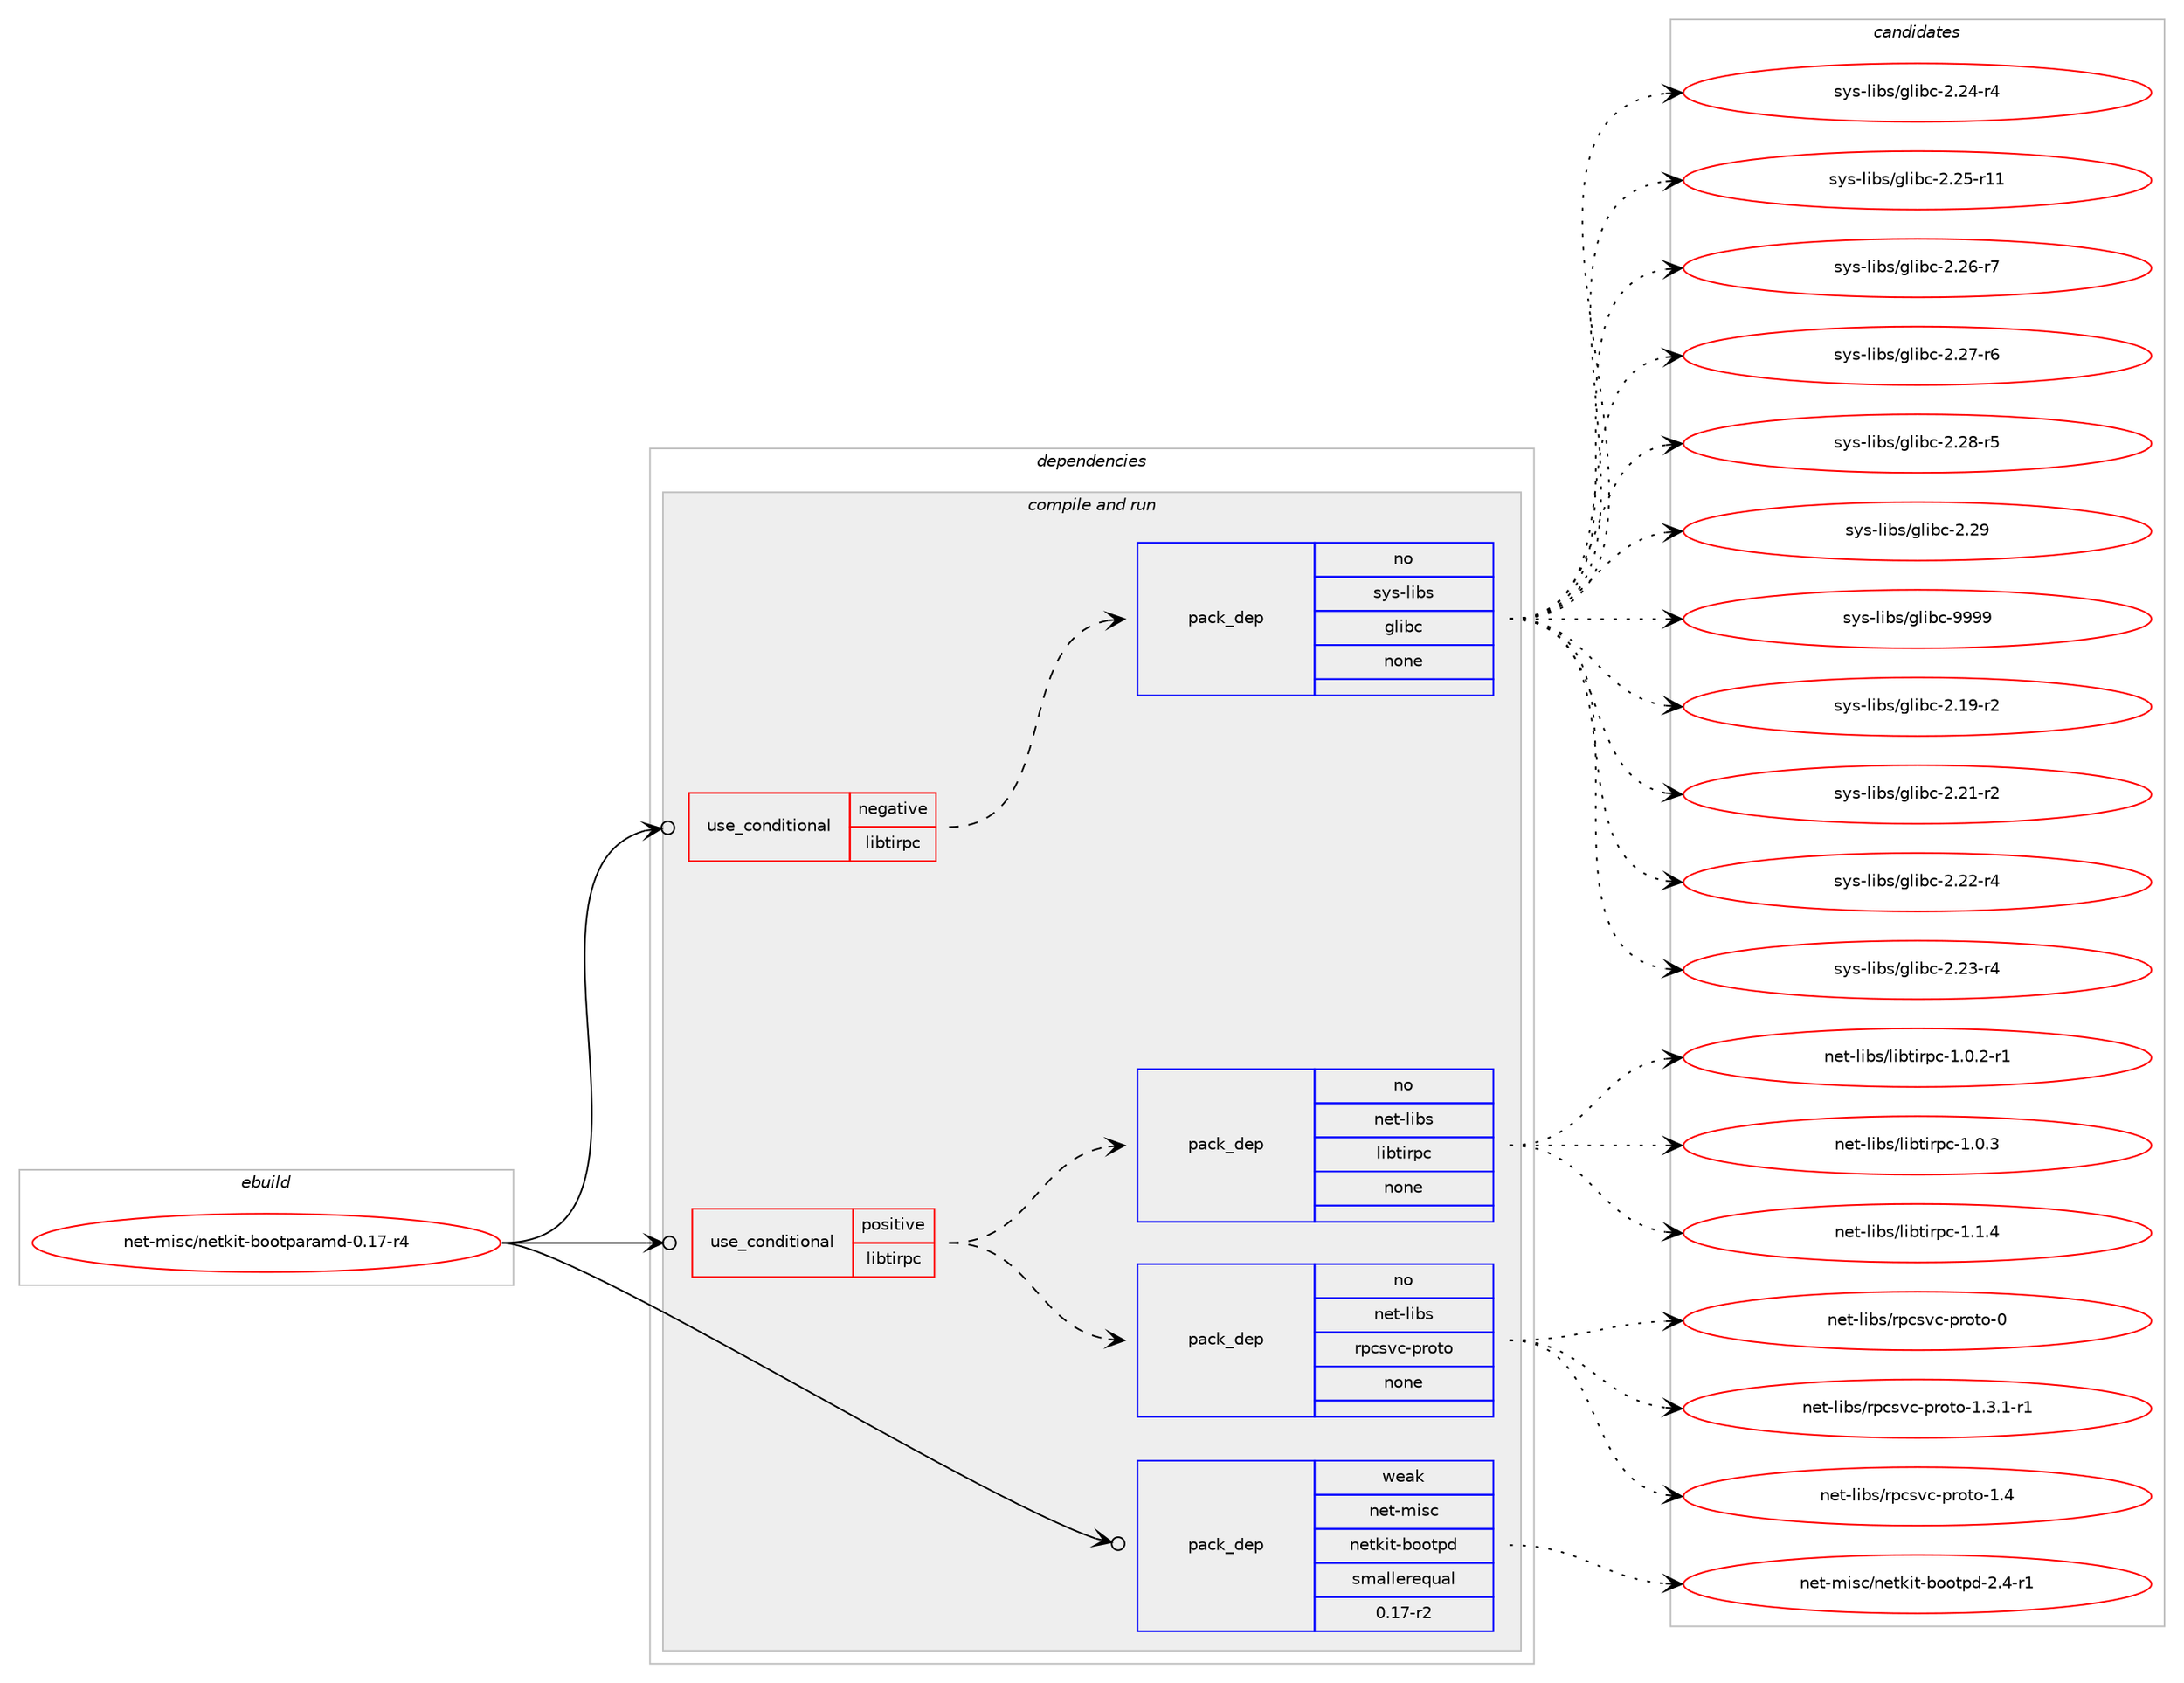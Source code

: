 digraph prolog {

# *************
# Graph options
# *************

newrank=true;
concentrate=true;
compound=true;
graph [rankdir=LR,fontname=Helvetica,fontsize=10,ranksep=1.5];#, ranksep=2.5, nodesep=0.2];
edge  [arrowhead=vee];
node  [fontname=Helvetica,fontsize=10];

# **********
# The ebuild
# **********

subgraph cluster_leftcol {
color=gray;
rank=same;
label=<<i>ebuild</i>>;
id [label="net-misc/netkit-bootparamd-0.17-r4", color=red, width=4, href="../net-misc/netkit-bootparamd-0.17-r4.svg"];
}

# ****************
# The dependencies
# ****************

subgraph cluster_midcol {
color=gray;
label=<<i>dependencies</i>>;
subgraph cluster_compile {
fillcolor="#eeeeee";
style=filled;
label=<<i>compile</i>>;
}
subgraph cluster_compileandrun {
fillcolor="#eeeeee";
style=filled;
label=<<i>compile and run</i>>;
subgraph cond448693 {
dependency1669629 [label=<<TABLE BORDER="0" CELLBORDER="1" CELLSPACING="0" CELLPADDING="4"><TR><TD ROWSPAN="3" CELLPADDING="10">use_conditional</TD></TR><TR><TD>negative</TD></TR><TR><TD>libtirpc</TD></TR></TABLE>>, shape=none, color=red];
subgraph pack1193778 {
dependency1669630 [label=<<TABLE BORDER="0" CELLBORDER="1" CELLSPACING="0" CELLPADDING="4" WIDTH="220"><TR><TD ROWSPAN="6" CELLPADDING="30">pack_dep</TD></TR><TR><TD WIDTH="110">no</TD></TR><TR><TD>sys-libs</TD></TR><TR><TD>glibc</TD></TR><TR><TD>none</TD></TR><TR><TD></TD></TR></TABLE>>, shape=none, color=blue];
}
dependency1669629:e -> dependency1669630:w [weight=20,style="dashed",arrowhead="vee"];
}
id:e -> dependency1669629:w [weight=20,style="solid",arrowhead="odotvee"];
subgraph cond448694 {
dependency1669631 [label=<<TABLE BORDER="0" CELLBORDER="1" CELLSPACING="0" CELLPADDING="4"><TR><TD ROWSPAN="3" CELLPADDING="10">use_conditional</TD></TR><TR><TD>positive</TD></TR><TR><TD>libtirpc</TD></TR></TABLE>>, shape=none, color=red];
subgraph pack1193779 {
dependency1669632 [label=<<TABLE BORDER="0" CELLBORDER="1" CELLSPACING="0" CELLPADDING="4" WIDTH="220"><TR><TD ROWSPAN="6" CELLPADDING="30">pack_dep</TD></TR><TR><TD WIDTH="110">no</TD></TR><TR><TD>net-libs</TD></TR><TR><TD>rpcsvc-proto</TD></TR><TR><TD>none</TD></TR><TR><TD></TD></TR></TABLE>>, shape=none, color=blue];
}
dependency1669631:e -> dependency1669632:w [weight=20,style="dashed",arrowhead="vee"];
subgraph pack1193780 {
dependency1669633 [label=<<TABLE BORDER="0" CELLBORDER="1" CELLSPACING="0" CELLPADDING="4" WIDTH="220"><TR><TD ROWSPAN="6" CELLPADDING="30">pack_dep</TD></TR><TR><TD WIDTH="110">no</TD></TR><TR><TD>net-libs</TD></TR><TR><TD>libtirpc</TD></TR><TR><TD>none</TD></TR><TR><TD></TD></TR></TABLE>>, shape=none, color=blue];
}
dependency1669631:e -> dependency1669633:w [weight=20,style="dashed",arrowhead="vee"];
}
id:e -> dependency1669631:w [weight=20,style="solid",arrowhead="odotvee"];
subgraph pack1193781 {
dependency1669634 [label=<<TABLE BORDER="0" CELLBORDER="1" CELLSPACING="0" CELLPADDING="4" WIDTH="220"><TR><TD ROWSPAN="6" CELLPADDING="30">pack_dep</TD></TR><TR><TD WIDTH="110">weak</TD></TR><TR><TD>net-misc</TD></TR><TR><TD>netkit-bootpd</TD></TR><TR><TD>smallerequal</TD></TR><TR><TD>0.17-r2</TD></TR></TABLE>>, shape=none, color=blue];
}
id:e -> dependency1669634:w [weight=20,style="solid",arrowhead="odotvee"];
}
subgraph cluster_run {
fillcolor="#eeeeee";
style=filled;
label=<<i>run</i>>;
}
}

# **************
# The candidates
# **************

subgraph cluster_choices {
rank=same;
color=gray;
label=<<i>candidates</i>>;

subgraph choice1193778 {
color=black;
nodesep=1;
choice115121115451081059811547103108105989945504649574511450 [label="sys-libs/glibc-2.19-r2", color=red, width=4,href="../sys-libs/glibc-2.19-r2.svg"];
choice115121115451081059811547103108105989945504650494511450 [label="sys-libs/glibc-2.21-r2", color=red, width=4,href="../sys-libs/glibc-2.21-r2.svg"];
choice115121115451081059811547103108105989945504650504511452 [label="sys-libs/glibc-2.22-r4", color=red, width=4,href="../sys-libs/glibc-2.22-r4.svg"];
choice115121115451081059811547103108105989945504650514511452 [label="sys-libs/glibc-2.23-r4", color=red, width=4,href="../sys-libs/glibc-2.23-r4.svg"];
choice115121115451081059811547103108105989945504650524511452 [label="sys-libs/glibc-2.24-r4", color=red, width=4,href="../sys-libs/glibc-2.24-r4.svg"];
choice11512111545108105981154710310810598994550465053451144949 [label="sys-libs/glibc-2.25-r11", color=red, width=4,href="../sys-libs/glibc-2.25-r11.svg"];
choice115121115451081059811547103108105989945504650544511455 [label="sys-libs/glibc-2.26-r7", color=red, width=4,href="../sys-libs/glibc-2.26-r7.svg"];
choice115121115451081059811547103108105989945504650554511454 [label="sys-libs/glibc-2.27-r6", color=red, width=4,href="../sys-libs/glibc-2.27-r6.svg"];
choice115121115451081059811547103108105989945504650564511453 [label="sys-libs/glibc-2.28-r5", color=red, width=4,href="../sys-libs/glibc-2.28-r5.svg"];
choice11512111545108105981154710310810598994550465057 [label="sys-libs/glibc-2.29", color=red, width=4,href="../sys-libs/glibc-2.29.svg"];
choice11512111545108105981154710310810598994557575757 [label="sys-libs/glibc-9999", color=red, width=4,href="../sys-libs/glibc-9999.svg"];
dependency1669630:e -> choice115121115451081059811547103108105989945504649574511450:w [style=dotted,weight="100"];
dependency1669630:e -> choice115121115451081059811547103108105989945504650494511450:w [style=dotted,weight="100"];
dependency1669630:e -> choice115121115451081059811547103108105989945504650504511452:w [style=dotted,weight="100"];
dependency1669630:e -> choice115121115451081059811547103108105989945504650514511452:w [style=dotted,weight="100"];
dependency1669630:e -> choice115121115451081059811547103108105989945504650524511452:w [style=dotted,weight="100"];
dependency1669630:e -> choice11512111545108105981154710310810598994550465053451144949:w [style=dotted,weight="100"];
dependency1669630:e -> choice115121115451081059811547103108105989945504650544511455:w [style=dotted,weight="100"];
dependency1669630:e -> choice115121115451081059811547103108105989945504650554511454:w [style=dotted,weight="100"];
dependency1669630:e -> choice115121115451081059811547103108105989945504650564511453:w [style=dotted,weight="100"];
dependency1669630:e -> choice11512111545108105981154710310810598994550465057:w [style=dotted,weight="100"];
dependency1669630:e -> choice11512111545108105981154710310810598994557575757:w [style=dotted,weight="100"];
}
subgraph choice1193779 {
color=black;
nodesep=1;
choice1101011164510810598115471141129911511899451121141111161114548 [label="net-libs/rpcsvc-proto-0", color=red, width=4,href="../net-libs/rpcsvc-proto-0.svg"];
choice1101011164510810598115471141129911511899451121141111161114549465146494511449 [label="net-libs/rpcsvc-proto-1.3.1-r1", color=red, width=4,href="../net-libs/rpcsvc-proto-1.3.1-r1.svg"];
choice11010111645108105981154711411299115118994511211411111611145494652 [label="net-libs/rpcsvc-proto-1.4", color=red, width=4,href="../net-libs/rpcsvc-proto-1.4.svg"];
dependency1669632:e -> choice1101011164510810598115471141129911511899451121141111161114548:w [style=dotted,weight="100"];
dependency1669632:e -> choice1101011164510810598115471141129911511899451121141111161114549465146494511449:w [style=dotted,weight="100"];
dependency1669632:e -> choice11010111645108105981154711411299115118994511211411111611145494652:w [style=dotted,weight="100"];
}
subgraph choice1193780 {
color=black;
nodesep=1;
choice11010111645108105981154710810598116105114112994549464846504511449 [label="net-libs/libtirpc-1.0.2-r1", color=red, width=4,href="../net-libs/libtirpc-1.0.2-r1.svg"];
choice1101011164510810598115471081059811610511411299454946484651 [label="net-libs/libtirpc-1.0.3", color=red, width=4,href="../net-libs/libtirpc-1.0.3.svg"];
choice1101011164510810598115471081059811610511411299454946494652 [label="net-libs/libtirpc-1.1.4", color=red, width=4,href="../net-libs/libtirpc-1.1.4.svg"];
dependency1669633:e -> choice11010111645108105981154710810598116105114112994549464846504511449:w [style=dotted,weight="100"];
dependency1669633:e -> choice1101011164510810598115471081059811610511411299454946484651:w [style=dotted,weight="100"];
dependency1669633:e -> choice1101011164510810598115471081059811610511411299454946494652:w [style=dotted,weight="100"];
}
subgraph choice1193781 {
color=black;
nodesep=1;
choice1101011164510910511599471101011161071051164598111111116112100455046524511449 [label="net-misc/netkit-bootpd-2.4-r1", color=red, width=4,href="../net-misc/netkit-bootpd-2.4-r1.svg"];
dependency1669634:e -> choice1101011164510910511599471101011161071051164598111111116112100455046524511449:w [style=dotted,weight="100"];
}
}

}
